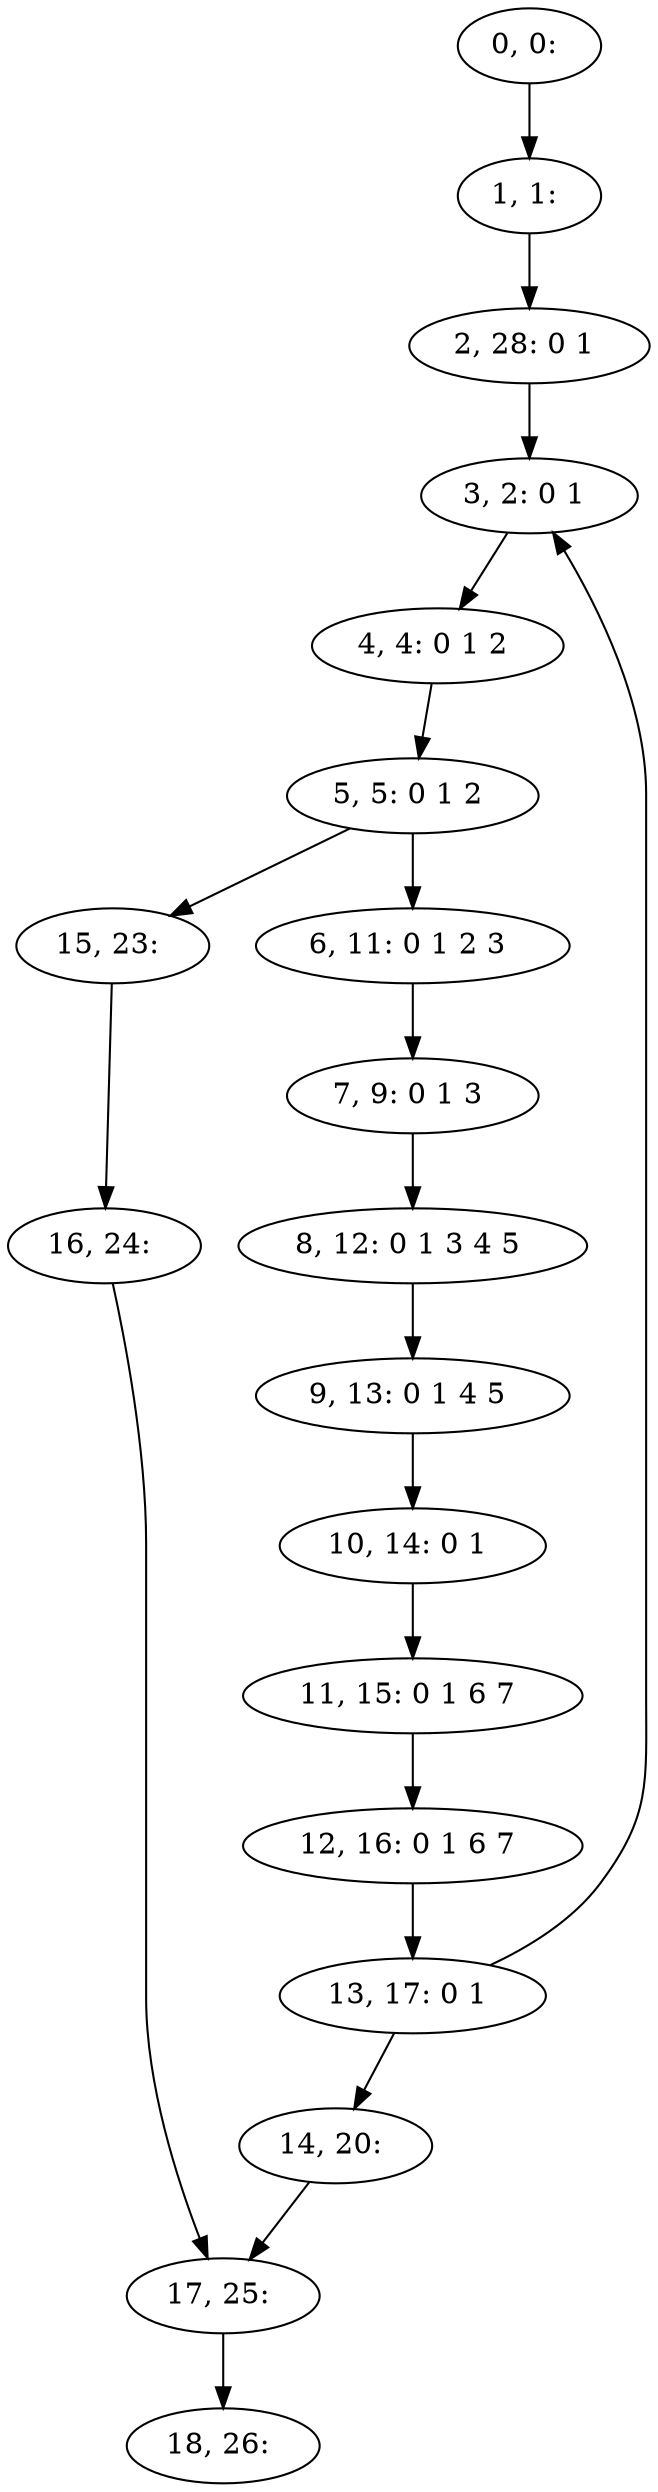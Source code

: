 digraph G {
0[label="0, 0: "];
1[label="1, 1: "];
2[label="2, 28: 0 1 "];
3[label="3, 2: 0 1 "];
4[label="4, 4: 0 1 2 "];
5[label="5, 5: 0 1 2 "];
6[label="6, 11: 0 1 2 3 "];
7[label="7, 9: 0 1 3 "];
8[label="8, 12: 0 1 3 4 5 "];
9[label="9, 13: 0 1 4 5 "];
10[label="10, 14: 0 1 "];
11[label="11, 15: 0 1 6 7 "];
12[label="12, 16: 0 1 6 7 "];
13[label="13, 17: 0 1 "];
14[label="14, 20: "];
15[label="15, 23: "];
16[label="16, 24: "];
17[label="17, 25: "];
18[label="18, 26: "];
0->1 ;
1->2 ;
2->3 ;
3->4 ;
4->5 ;
5->6 ;
5->15 ;
6->7 ;
7->8 ;
8->9 ;
9->10 ;
10->11 ;
11->12 ;
12->13 ;
13->14 ;
13->3 ;
14->17 ;
15->16 ;
16->17 ;
17->18 ;
}
